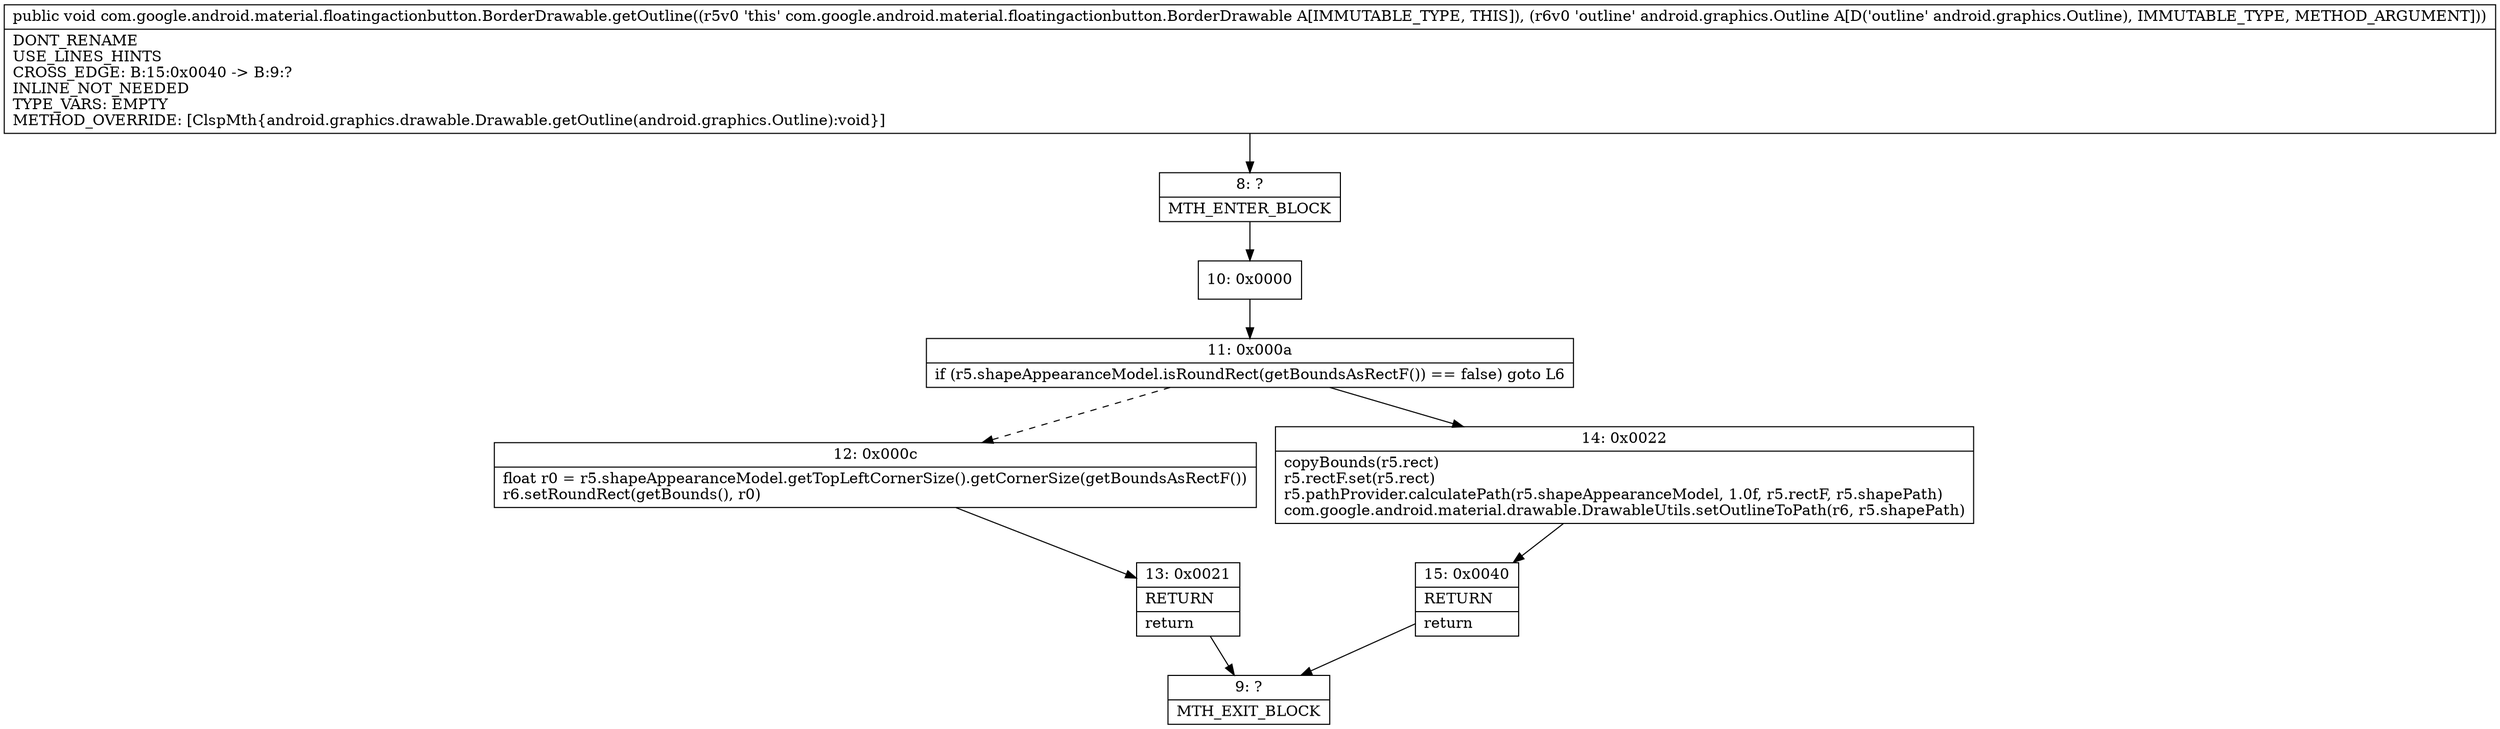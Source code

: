 digraph "CFG forcom.google.android.material.floatingactionbutton.BorderDrawable.getOutline(Landroid\/graphics\/Outline;)V" {
Node_8 [shape=record,label="{8\:\ ?|MTH_ENTER_BLOCK\l}"];
Node_10 [shape=record,label="{10\:\ 0x0000}"];
Node_11 [shape=record,label="{11\:\ 0x000a|if (r5.shapeAppearanceModel.isRoundRect(getBoundsAsRectF()) == false) goto L6\l}"];
Node_12 [shape=record,label="{12\:\ 0x000c|float r0 = r5.shapeAppearanceModel.getTopLeftCornerSize().getCornerSize(getBoundsAsRectF())\lr6.setRoundRect(getBounds(), r0)\l}"];
Node_13 [shape=record,label="{13\:\ 0x0021|RETURN\l|return\l}"];
Node_9 [shape=record,label="{9\:\ ?|MTH_EXIT_BLOCK\l}"];
Node_14 [shape=record,label="{14\:\ 0x0022|copyBounds(r5.rect)\lr5.rectF.set(r5.rect)\lr5.pathProvider.calculatePath(r5.shapeAppearanceModel, 1.0f, r5.rectF, r5.shapePath)\lcom.google.android.material.drawable.DrawableUtils.setOutlineToPath(r6, r5.shapePath)\l}"];
Node_15 [shape=record,label="{15\:\ 0x0040|RETURN\l|return\l}"];
MethodNode[shape=record,label="{public void com.google.android.material.floatingactionbutton.BorderDrawable.getOutline((r5v0 'this' com.google.android.material.floatingactionbutton.BorderDrawable A[IMMUTABLE_TYPE, THIS]), (r6v0 'outline' android.graphics.Outline A[D('outline' android.graphics.Outline), IMMUTABLE_TYPE, METHOD_ARGUMENT]))  | DONT_RENAME\lUSE_LINES_HINTS\lCROSS_EDGE: B:15:0x0040 \-\> B:9:?\lINLINE_NOT_NEEDED\lTYPE_VARS: EMPTY\lMETHOD_OVERRIDE: [ClspMth\{android.graphics.drawable.Drawable.getOutline(android.graphics.Outline):void\}]\l}"];
MethodNode -> Node_8;Node_8 -> Node_10;
Node_10 -> Node_11;
Node_11 -> Node_12[style=dashed];
Node_11 -> Node_14;
Node_12 -> Node_13;
Node_13 -> Node_9;
Node_14 -> Node_15;
Node_15 -> Node_9;
}

